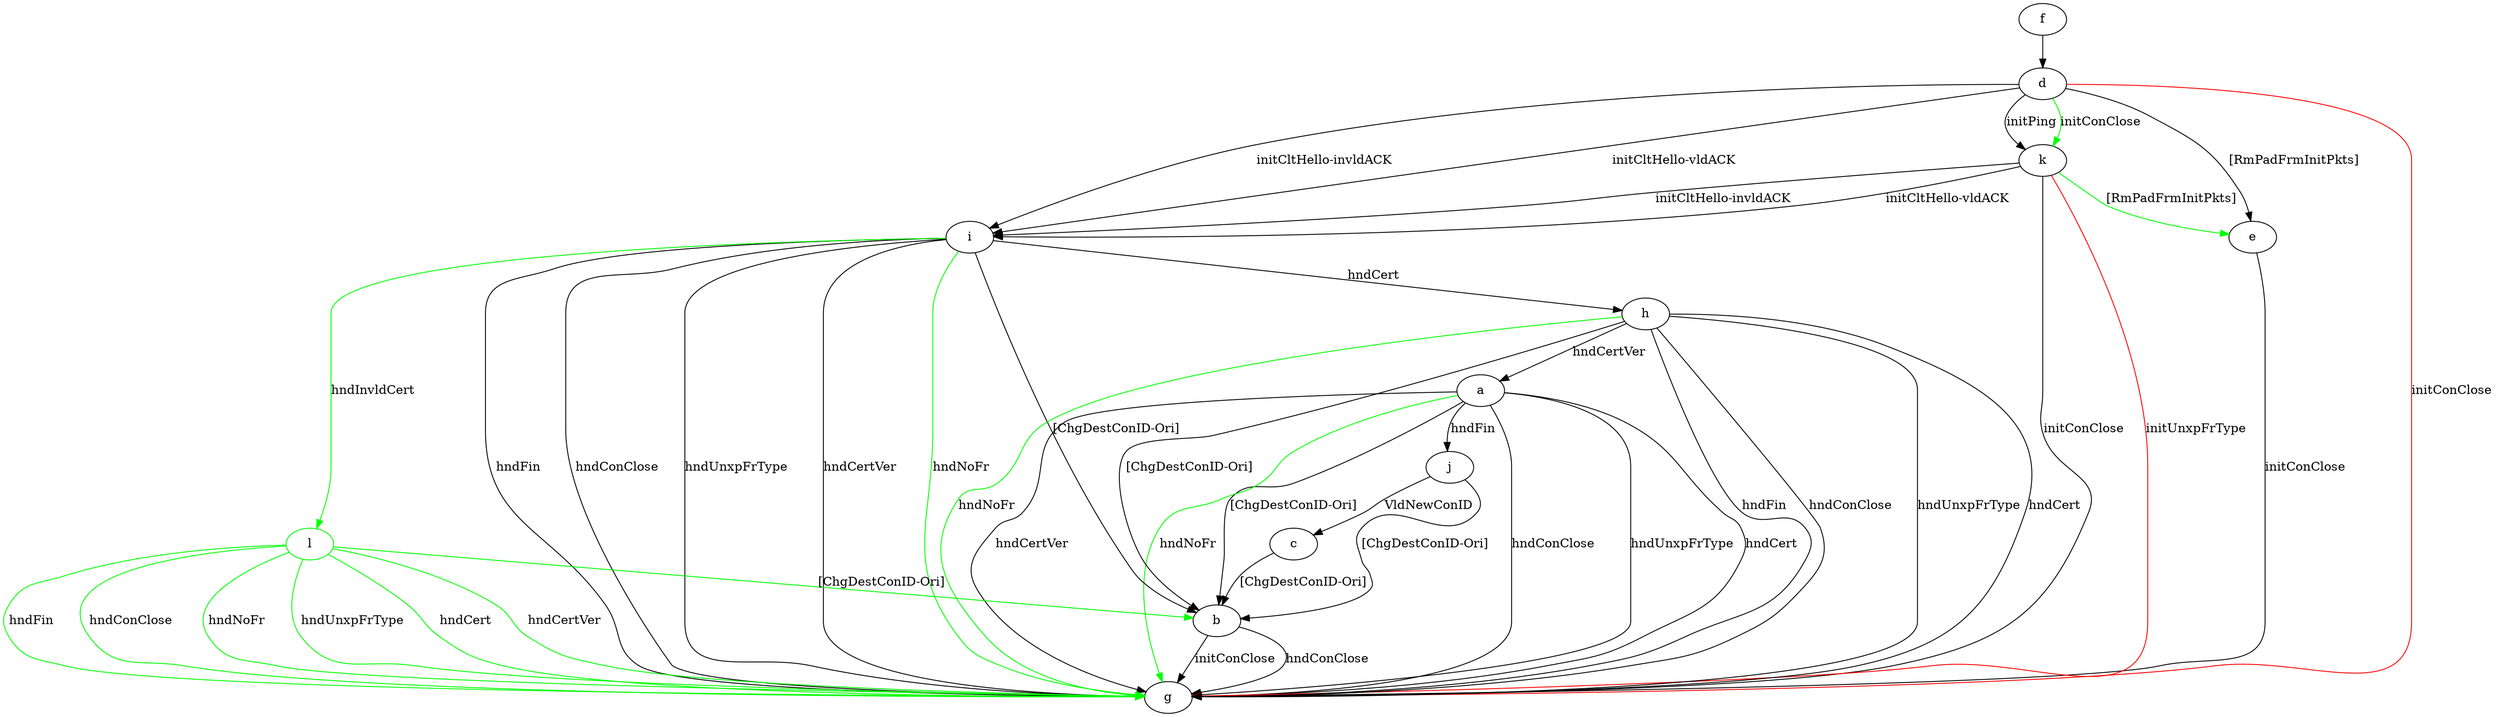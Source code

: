 digraph "" {
	a -> b	[key=0,
		label="[ChgDestConID-Ori] "];
	a -> g	[key=0,
		label="hndConClose "];
	a -> g	[key=1,
		label="hndUnxpFrType "];
	a -> g	[key=2,
		label="hndCert "];
	a -> g	[key=3,
		label="hndCertVer "];
	a -> g	[key=4,
		color=green,
		label="hndNoFr "];
	a -> j	[key=0,
		label="hndFin "];
	b -> g	[key=0,
		label="initConClose "];
	b -> g	[key=1,
		label="hndConClose "];
	c -> b	[key=0,
		label="[ChgDestConID-Ori] "];
	d -> e	[key=0,
		label="[RmPadFrmInitPkts] "];
	d -> g	[key=0,
		color=red,
		label="initConClose "];
	d -> i	[key=0,
		label="initCltHello-vldACK "];
	d -> i	[key=1,
		label="initCltHello-invldACK "];
	d -> k	[key=0,
		label="initPing "];
	d -> k	[key=1,
		color=green,
		label="initConClose "];
	e -> g	[key=0,
		label="initConClose "];
	f -> d	[key=0];
	h -> a	[key=0,
		label="hndCertVer "];
	h -> b	[key=0,
		label="[ChgDestConID-Ori] "];
	h -> g	[key=0,
		label="hndFin "];
	h -> g	[key=1,
		label="hndConClose "];
	h -> g	[key=2,
		label="hndUnxpFrType "];
	h -> g	[key=3,
		label="hndCert "];
	h -> g	[key=4,
		color=green,
		label="hndNoFr "];
	i -> b	[key=0,
		label="[ChgDestConID-Ori] "];
	i -> g	[key=0,
		label="hndFin "];
	i -> g	[key=1,
		label="hndConClose "];
	i -> g	[key=2,
		label="hndUnxpFrType "];
	i -> g	[key=3,
		label="hndCertVer "];
	i -> g	[key=4,
		color=green,
		label="hndNoFr "];
	i -> h	[key=0,
		label="hndCert "];
	l	[color=green];
	i -> l	[key=0,
		color=green,
		label="hndInvldCert "];
	j -> b	[key=0,
		label="[ChgDestConID-Ori] "];
	j -> c	[key=0,
		label="VldNewConID "];
	k -> e	[key=0,
		color=green,
		label="[RmPadFrmInitPkts] "];
	k -> g	[key=0,
		label="initConClose "];
	k -> g	[key=1,
		color=red,
		label="initUnxpFrType "];
	k -> i	[key=0,
		label="initCltHello-vldACK "];
	k -> i	[key=1,
		label="initCltHello-invldACK "];
	l -> b	[key=0,
		color=green,
		label="[ChgDestConID-Ori] "];
	l -> g	[key=0,
		color=green,
		label="hndFin "];
	l -> g	[key=1,
		color=green,
		label="hndConClose "];
	l -> g	[key=2,
		color=green,
		label="hndNoFr "];
	l -> g	[key=3,
		color=green,
		label="hndUnxpFrType "];
	l -> g	[key=4,
		color=green,
		label="hndCert "];
	l -> g	[key=5,
		color=green,
		label="hndCertVer "];
}
